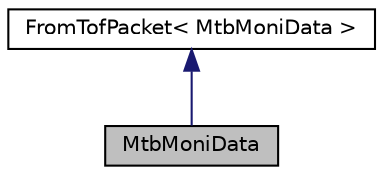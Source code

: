 digraph "MtbMoniData"
{
 // LATEX_PDF_SIZE
  edge [fontname="Helvetica",fontsize="10",labelfontname="Helvetica",labelfontsize="10"];
  node [fontname="Helvetica",fontsize="10",shape=record];
  Node1 [label="MtbMoniData",height=0.2,width=0.4,color="black", fillcolor="grey75", style="filled", fontcolor="black",tooltip=" "];
  Node2 -> Node1 [dir="back",color="midnightblue",fontsize="10",style="solid",fontname="Helvetica"];
  Node2 [label="FromTofPacket\< MtbMoniData \>",height=0.2,width=0.4,color="black", fillcolor="white", style="filled",URL="$structFromTofPacket.html",tooltip=" "];
}
